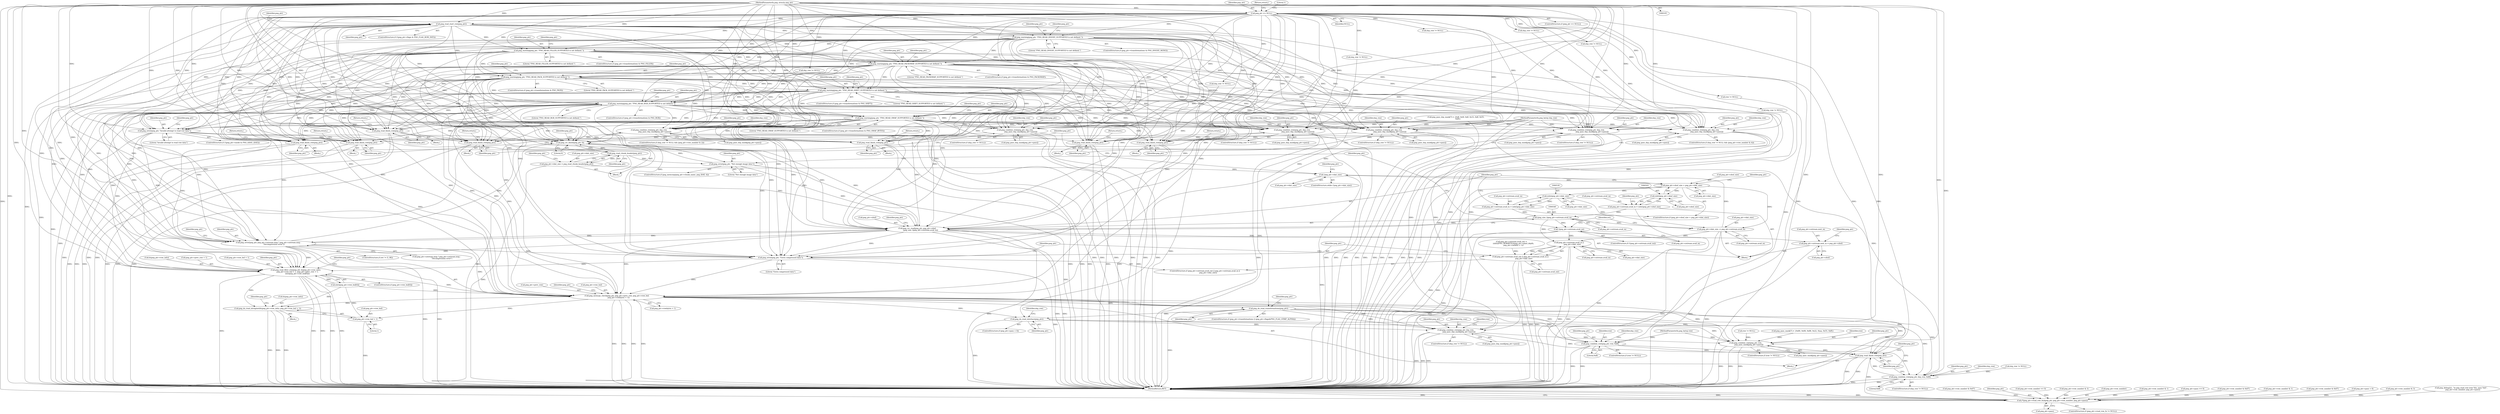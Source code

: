 digraph "0_Chrome_7f3d85b096f66870a15b37c2f40b219b2e292693_8@API" {
"1000139" [label="(Call,png_read_start_row(png_ptr))"];
"1000119" [label="(Call,png_ptr == NULL)"];
"1000106" [label="(MethodParameterIn,png_structp png_ptr)"];
"1000160" [label="(Call,png_warning(png_ptr, \"PNG_READ_INVERT_SUPPORTED is not defined.\"))"];
"1000169" [label="(Call,png_warning(png_ptr, \"PNG_READ_FILLER_SUPPORTED is not defined.\"))"];
"1000178" [label="(Call,png_warning(png_ptr, \"PNG_READ_PACKSWAP_SUPPORTED is not defined.\"))"];
"1000187" [label="(Call,png_warning(png_ptr, \"PNG_READ_PACK_SUPPORTED is not defined.\"))"];
"1000196" [label="(Call,png_warning(png_ptr, \"PNG_READ_SHIFT_SUPPORTED is not defined.\"))"];
"1000205" [label="(Call,png_warning(png_ptr, \"PNG_READ_BGR_SUPPORTED is not defined.\"))"];
"1000214" [label="(Call,png_warning(png_ptr, \"PNG_READ_SWAP_SUPPORTED is not defined.\"))"];
"1000245" [label="(Call,png_combine_row(png_ptr, dsp_row,\n                     png_pass_dsp_mask[png_ptr->pass]))"];
"1000253" [label="(Call,png_read_finish_row(png_ptr))"];
"1000275" [label="(Call,png_combine_row(png_ptr, dsp_row,\n                     png_pass_dsp_mask[png_ptr->pass]))"];
"1000283" [label="(Call,png_read_finish_row(png_ptr))"];
"1000307" [label="(Call,png_combine_row(png_ptr, dsp_row,\n                     png_pass_dsp_mask[png_ptr->pass]))"];
"1000315" [label="(Call,png_read_finish_row(png_ptr))"];
"1000337" [label="(Call,png_combine_row(png_ptr, dsp_row,\n                     png_pass_dsp_mask[png_ptr->pass]))"];
"1000345" [label="(Call,png_read_finish_row(png_ptr))"];
"1000369" [label="(Call,png_combine_row(png_ptr, dsp_row,\n                     png_pass_dsp_mask[png_ptr->pass]))"];
"1000377" [label="(Call,png_read_finish_row(png_ptr))"];
"1000399" [label="(Call,png_combine_row(png_ptr, dsp_row,\n                     png_pass_dsp_mask[png_ptr->pass]))"];
"1000407" [label="(Call,png_read_finish_row(png_ptr))"];
"1000420" [label="(Call,png_read_finish_row(png_ptr))"];
"1000431" [label="(Call,png_error(png_ptr, \"Invalid attempt to read row data\"))"];
"1000476" [label="(Call,png_crc_finish(png_ptr, 0))"];
"1000483" [label="(Call,png_read_chunk_header(png_ptr))"];
"1000479" [label="(Call,png_ptr->idat_size = png_read_chunk_header(png_ptr))"];
"1000471" [label="(Call,!png_ptr->idat_size)"];
"1000516" [label="(Call,png_ptr->zbuf_size > png_ptr->idat_size)"];
"1000501" [label="(Call,(uInt)png_ptr->zbuf_size)"];
"1000495" [label="(Call,png_ptr->zstream.avail_in = (uInt)png_ptr->zbuf_size)"];
"1000539" [label="(Call,(png_size_t)png_ptr->zstream.avail_in)"];
"1000463" [label="(Call,!(png_ptr->zstream.avail_in))"];
"1000575" [label="(Call,png_ptr->zstream.avail_in ||\n            png_ptr->idat_size)"];
"1000569" [label="(Call,png_ptr->zstream.avail_out || png_ptr->zstream.avail_in ||\n            png_ptr->idat_size)"];
"1000534" [label="(Call,png_crc_read(png_ptr, png_ptr->zbuf,\n            (png_size_t)png_ptr->zstream.avail_in))"];
"1000506" [label="(Call,png_ptr->zstream.next_in = png_ptr->zbuf)"];
"1000584" [label="(Call,png_error(png_ptr, \"Extra compressed data\"))"];
"1000689" [label="(Call,png_read_filter_row(png_ptr, &(png_ptr->row_info),\n      png_ptr->row_buf + 1, png_ptr->prev_row + 1,\n      (int)(png_ptr->row_buf[0])))"];
"1000712" [label="(Call,png_memcpy_check(png_ptr, png_ptr->prev_row, png_ptr->row_buf,\n      png_ptr->rowbytes + 1))"];
"1000738" [label="(Call,png_do_read_intrapixel(&(png_ptr->row_info), png_ptr->row_buf + 1))"];
"1000743" [label="(Call,png_ptr->row_buf + 1)"];
"1000758" [label="(Call,png_do_read_transformations(png_ptr))"];
"1000777" [label="(Call,png_do_read_interlace(png_ptr))"];
"1000783" [label="(Call,png_combine_row(png_ptr, dsp_row,\n            png_pass_dsp_mask[png_ptr->pass]))"];
"1000795" [label="(Call,png_combine_row(png_ptr, row,\n            png_pass_mask[png_ptr->pass]))"];
"1000821" [label="(Call,png_read_finish_row(png_ptr))"];
"1000829" [label="(Call,(*(png_ptr->read_row_fn))(png_ptr, png_ptr->row_number, png_ptr->pass))"];
"1000809" [label="(Call,png_combine_row(png_ptr, row, 0xff))"];
"1000817" [label="(Call,png_combine_row(png_ptr, dsp_row, 0xff))"];
"1000602" [label="(Call,png_error(png_ptr, png_ptr->zstream.msg ? png_ptr->zstream.msg :\n                   \"Decompression error\"))"];
"1000546" [label="(Call,png_ptr->idat_size -= png_ptr->zstream.avail_in)"];
"1000529" [label="(Call,(uInt)png_ptr->idat_size)"];
"1000523" [label="(Call,png_ptr->zstream.avail_in = (uInt)png_ptr->idat_size)"];
"1000492" [label="(Call,png_error(png_ptr, \"Not enough image data\"))"];
"1000480" [label="(Call,png_ptr->idat_size)"];
"1000509" [label="(Identifier,png_ptr)"];
"1000122" [label="(Return,return;)"];
"1000124" [label="(Literal,1)"];
"1000109" [label="(Block,)"];
"1000720" [label="(Call,png_ptr->rowbytes + 1)"];
"1000695" [label="(Call,png_ptr->row_buf + 1)"];
"1000396" [label="(Call,dsp_row != NULL)"];
"1000689" [label="(Call,png_read_filter_row(png_ptr, &(png_ptr->row_info),\n      png_ptr->row_buf + 1, png_ptr->prev_row + 1,\n      (int)(png_ptr->row_buf[0])))"];
"1000310" [label="(Call,png_pass_dsp_mask[png_ptr->pass])"];
"1000216" [label="(Literal,\"PNG_READ_SWAP_SUPPORTED is not defined.\")"];
"1000371" [label="(Identifier,dsp_row)"];
"1000432" [label="(Identifier,png_ptr)"];
"1000401" [label="(Identifier,dsp_row)"];
"1000235" [label="(Call,png_ptr->row_number & 0x07)"];
"1000296" [label="(Block,)"];
"1000690" [label="(Identifier,png_ptr)"];
"1000433" [label="(Literal,\"Invalid attempt to read row data\")"];
"1000512" [label="(Call,png_ptr->zbuf)"];
"1000492" [label="(Call,png_error(png_ptr, \"Not enough image data\"))"];
"1000358" [label="(Block,)"];
"1000792" [label="(Call,row != NULL)"];
"1000781" [label="(Identifier,dsp_row)"];
"1000196" [label="(Call,png_warning(png_ptr, \"PNG_READ_SHIFT_SUPPORTED is not defined.\"))"];
"1000211" [label="(Identifier,png_ptr)"];
"1000199" [label="(ControlStructure,if (png_ptr->transformations & PNG_BGR))"];
"1000370" [label="(Identifier,png_ptr)"];
"1000581" [label="(Call,png_ptr->idat_size)"];
"1000598" [label="(ControlStructure,if (ret != Z_OK))"];
"1000171" [label="(Literal,\"PNG_READ_FILLER_SUPPORTED is not defined.\")"];
"1000115" [label="(Call,png_pass_mask[7] = {0x80, 0x08, 0x88, 0x22, 0xaa, 0x55, 0xff})"];
"1000317" [label="(Return,return;)"];
"1000197" [label="(Identifier,png_ptr)"];
"1000524" [label="(Call,png_ptr->zstream.avail_in)"];
"1000531" [label="(Call,png_ptr->idat_size)"];
"1000806" [label="(Call,row != NULL)"];
"1000278" [label="(Call,png_pass_dsp_mask[png_ptr->pass])"];
"1000118" [label="(ControlStructure,if (png_ptr == NULL))"];
"1000469" [label="(Block,)"];
"1000585" [label="(Identifier,png_ptr)"];
"1000797" [label="(Identifier,row)"];
"1000481" [label="(Identifier,png_ptr)"];
"1000830" [label="(Identifier,png_ptr)"];
"1000809" [label="(Call,png_combine_row(png_ptr, row, 0xff))"];
"1000193" [label="(Identifier,png_ptr)"];
"1000759" [label="(Identifier,png_ptr)"];
"1000143" [label="(Call,png_ptr->row_number == 0)"];
"1000333" [label="(ControlStructure,if (dsp_row != NULL))"];
"1000322" [label="(Call,png_ptr->row_number & 3)"];
"1000494" [label="(Literal,\"Not enough image data\")"];
"1000780" [label="(Call,dsp_row != NULL)"];
"1000714" [label="(Call,png_ptr->prev_row)"];
"1000683" [label="(ControlStructure,if (png_ptr->row_buf[0]))"];
"1000220" [label="(Identifier,png_ptr)"];
"1000346" [label="(Identifier,png_ptr)"];
"1000140" [label="(Identifier,png_ptr)"];
"1000834" [label="(Call,png_ptr->pass)"];
"1000784" [label="(Identifier,png_ptr)"];
"1000831" [label="(Call,png_ptr->row_number)"];
"1000255" [label="(Return,return;)"];
"1000408" [label="(Identifier,png_ptr)"];
"1000270" [label="(Block,)"];
"1000414" [label="(Call,png_ptr->row_number & 1)"];
"1000247" [label="(Identifier,dsp_row)"];
"1000779" [label="(ControlStructure,if (dsp_row != NULL))"];
"1000208" [label="(ControlStructure,if (png_ptr->transformations & PNG_SWAP_BYTES))"];
"1000729" [label="(Identifier,png_ptr)"];
"1000738" [label="(Call,png_do_read_intrapixel(&(png_ptr->row_info), png_ptr->row_buf + 1))"];
"1000586" [label="(Literal,\"Extra compressed data\")"];
"1000535" [label="(Identifier,png_ptr)"];
"1000179" [label="(Identifier,png_ptr)"];
"1000160" [label="(Call,png_warning(png_ptr, \"PNG_READ_INVERT_SUPPORTED is not defined.\"))"];
"1000190" [label="(ControlStructure,if (png_ptr->transformations & PNG_SHIFT))"];
"1000206" [label="(Identifier,png_ptr)"];
"1000394" [label="(Block,)"];
"1000409" [label="(Return,return;)"];
"1000421" [label="(Identifier,png_ptr)"];
"1000169" [label="(Call,png_warning(png_ptr, \"PNG_READ_FILLER_SUPPORTED is not defined.\"))"];
"1000120" [label="(Identifier,png_ptr)"];
"1000777" [label="(Call,png_do_read_interlace(png_ptr))"];
"1000771" [label="(ControlStructure,if (png_ptr->pass < 6))"];
"1000713" [label="(Identifier,png_ptr)"];
"1000529" [label="(Call,(uInt)png_ptr->idat_size)"];
"1000822" [label="(Identifier,png_ptr)"];
"1000297" [label="(ControlStructure,if (dsp_row != NULL && (png_ptr->row_number & 4)))"];
"1000334" [label="(Call,dsp_row != NULL)"];
"1000691" [label="(Call,&(png_ptr->row_info))"];
"1000198" [label="(Literal,\"PNG_READ_SHIFT_SUPPORTED is not defined.\")"];
"1000589" [label="(Identifier,png_ptr)"];
"1000744" [label="(Call,png_ptr->row_buf)"];
"1000285" [label="(Return,return;)"];
"1000758" [label="(Call,png_do_read_transformations(png_ptr))"];
"1000181" [label="(ControlStructure,if (png_ptr->transformations & PNG_PACK))"];
"1000471" [label="(Call,!png_ptr->idat_size)"];
"1000407" [label="(Call,png_read_finish_row(png_ptr))"];
"1000484" [label="(Identifier,png_ptr)"];
"1000536" [label="(Call,png_ptr->zbuf)"];
"1000747" [label="(Literal,1)"];
"1000501" [label="(Call,(uInt)png_ptr->zbuf_size)"];
"1000818" [label="(Identifier,png_ptr)"];
"1000337" [label="(Call,png_combine_row(png_ptr, dsp_row,\n                     png_pass_dsp_mask[png_ptr->pass]))"];
"1000422" [label="(Return,return;)"];
"1000347" [label="(Return,return;)"];
"1000339" [label="(Identifier,dsp_row)"];
"1000284" [label="(Identifier,png_ptr)"];
"1000515" [label="(ControlStructure,if (png_ptr->zbuf_size > png_ptr->idat_size))"];
"1000345" [label="(Call,png_read_finish_row(png_ptr))"];
"1000520" [label="(Call,png_ptr->idat_size)"];
"1000180" [label="(Literal,\"PNG_READ_PACKSWAP_SUPPORTED is not defined.\")"];
"1000717" [label="(Call,png_ptr->row_buf)"];
"1000820" [label="(Literal,0xff)"];
"1000253" [label="(Call,png_read_finish_row(png_ptr))"];
"1000568" [label="(ControlStructure,if (png_ptr->zstream.avail_out || png_ptr->zstream.avail_in ||\n            png_ptr->idat_size))"];
"1000498" [label="(Identifier,png_ptr)"];
"1000798" [label="(Call,png_pass_mask[png_ptr->pass])"];
"1000811" [label="(Identifier,row)"];
"1000189" [label="(Literal,\"PNG_READ_PACK_SUPPORTED is not defined.\")"];
"1000184" [label="(Identifier,png_ptr)"];
"1000570" [label="(Call,png_ptr->zstream.avail_out)"];
"1000299" [label="(Call,dsp_row != NULL)"];
"1000402" [label="(Call,png_pass_dsp_mask[png_ptr->pass])"];
"1000603" [label="(Identifier,png_ptr)"];
"1000399" [label="(Call,png_combine_row(png_ptr, dsp_row,\n                     png_pass_dsp_mask[png_ptr->pass]))"];
"1000424" [label="(ControlStructure,if (!(png_ptr->mode & PNG_HAVE_IDAT)))"];
"1000308" [label="(Identifier,png_ptr)"];
"1000539" [label="(Call,(png_size_t)png_ptr->zstream.avail_in)"];
"1000493" [label="(Identifier,png_ptr)"];
"1000187" [label="(Call,png_warning(png_ptr, \"PNG_READ_PACK_SUPPORTED is not defined.\"))"];
"1000163" [label="(ControlStructure,if (png_ptr->transformations & PNG_FILLER))"];
"1000796" [label="(Identifier,png_ptr)"];
"1000215" [label="(Identifier,png_ptr)"];
"1000705" [label="(Call,(int)(png_ptr->row_buf[0]))"];
"1000148" [label="(Call,png_ptr->pass == 0)"];
"1000242" [label="(Call,dsp_row != NULL)"];
"1000823" [label="(ControlStructure,if (png_ptr->read_row_fn != NULL))"];
"1000473" [label="(Identifier,png_ptr)"];
"1000496" [label="(Call,png_ptr->zstream.avail_in)"];
"1000340" [label="(Call,png_pass_dsp_mask[png_ptr->pass])"];
"1000332" [label="(Block,)"];
"1000307" [label="(Call,png_combine_row(png_ptr, dsp_row,\n                     png_pass_dsp_mask[png_ptr->pass]))"];
"1000813" [label="(ControlStructure,if (dsp_row != NULL))"];
"1000272" [label="(Call,dsp_row != NULL)"];
"1000783" [label="(Call,png_combine_row(png_ptr, dsp_row,\n            png_pass_dsp_mask[png_ptr->pass]))"];
"1000763" [label="(Identifier,png_ptr)"];
"1000132" [label="(ControlStructure,if (!(png_ptr->flags & PNG_FLAG_ROW_INIT)))"];
"1000550" [label="(Call,png_ptr->zstream.avail_in)"];
"1000170" [label="(Identifier,png_ptr)"];
"1000791" [label="(ControlStructure,if (row != NULL))"];
"1000205" [label="(Call,png_warning(png_ptr, \"PNG_READ_BGR_SUPPORTED is not defined.\"))"];
"1000112" [label="(Call,png_pass_dsp_mask[7] = {0xff, 0x0f, 0xff, 0x33, 0xff, 0x55,\n       0xff})"];
"1000214" [label="(Call,png_warning(png_ptr, \"PNG_READ_SWAP_SUPPORTED is not defined.\"))"];
"1000569" [label="(Call,png_ptr->zstream.avail_out || png_ptr->zstream.avail_in ||\n            png_ptr->idat_size)"];
"1000276" [label="(Identifier,png_ptr)"];
"1000161" [label="(Identifier,png_ptr)"];
"1000516" [label="(Call,png_ptr->zbuf_size > png_ptr->idat_size)"];
"1000826" [label="(Identifier,png_ptr)"];
"1000254" [label="(Identifier,png_ptr)"];
"1000507" [label="(Call,png_ptr->zstream.next_in)"];
"1000819" [label="(Identifier,dsp_row)"];
"1000315" [label="(Call,png_read_finish_row(png_ptr))"];
"1000271" [label="(ControlStructure,if (dsp_row != NULL))"];
"1000517" [label="(Call,png_ptr->zbuf_size)"];
"1000188" [label="(Identifier,png_ptr)"];
"1000778" [label="(Identifier,png_ptr)"];
"1000575" [label="(Call,png_ptr->zstream.avail_in ||\n            png_ptr->idat_size)"];
"1000240" [label="(Block,)"];
"1000743" [label="(Call,png_ptr->row_buf + 1)"];
"1000786" [label="(Call,png_pass_dsp_mask[png_ptr->pass])"];
"1000316" [label="(Identifier,png_ptr)"];
"1000361" [label="(Call,dsp_row != NULL)"];
"1000495" [label="(Call,png_ptr->zstream.avail_in = (uInt)png_ptr->zbuf_size)"];
"1000700" [label="(Call,png_ptr->prev_row + 1)"];
"1000378" [label="(Identifier,png_ptr)"];
"1000246" [label="(Identifier,png_ptr)"];
"1000477" [label="(Identifier,png_ptr)"];
"1000604" [label="(Call,png_ptr->zstream.msg ? png_ptr->zstream.msg :\n                   \"Decompression error\")"];
"1000485" [label="(ControlStructure,if (png_memcmp(png_ptr->chunk_name, png_IDAT, 4)))"];
"1000475" [label="(Block,)"];
"1000372" [label="(Call,png_pass_dsp_mask[png_ptr->pass])"];
"1000431" [label="(Call,png_error(png_ptr, \"Invalid attempt to read row data\"))"];
"1000245" [label="(Call,png_combine_row(png_ptr, dsp_row,\n                     png_pass_dsp_mask[png_ptr->pass]))"];
"1000283" [label="(Call,png_read_finish_row(png_ptr))"];
"1000785" [label="(Identifier,dsp_row)"];
"1000534" [label="(Call,png_crc_read(png_ptr, png_ptr->zbuf,\n            (png_size_t)png_ptr->zstream.avail_in))"];
"1000248" [label="(Call,png_pass_dsp_mask[png_ptr->pass])"];
"1000166" [label="(Identifier,png_ptr)"];
"1000172" [label="(ControlStructure,if (png_ptr->transformations & PNG_PACKSWAP))"];
"1000751" [label="(Identifier,png_ptr)"];
"1000260" [label="(Call,png_ptr->row_number & 0x07)"];
"1000814" [label="(Call,dsp_row != NULL)"];
"1000202" [label="(Identifier,png_ptr)"];
"1000815" [label="(Identifier,dsp_row)"];
"1000478" [label="(Literal,0)"];
"1000739" [label="(Call,&(png_ptr->row_info))"];
"1000162" [label="(Literal,\"PNG_READ_INVERT_SUPPORTED is not defined.\")"];
"1000541" [label="(Call,png_ptr->zstream.avail_in)"];
"1000546" [label="(Call,png_ptr->idat_size -= png_ptr->zstream.avail_in)"];
"1000548" [label="(Identifier,png_ptr)"];
"1000207" [label="(Literal,\"PNG_READ_BGR_SUPPORTED is not defined.\")"];
"1000829" [label="(Call,(*(png_ptr->read_row_fn))(png_ptr, png_ptr->row_number, png_ptr->pass))"];
"1000584" [label="(Call,png_error(png_ptr, \"Extra compressed data\"))"];
"1000275" [label="(Call,png_combine_row(png_ptr, dsp_row,\n                     png_pass_dsp_mask[png_ptr->pass]))"];
"1000443" [label="(Call,png_ptr->zstream.avail_out =\n       (uInt)(PNG_ROWBYTES(png_ptr->pixel_depth,\n       png_ptr->iwidth) + 1))"];
"1000483" [label="(Call,png_read_chunk_header(png_ptr))"];
"1000379" [label="(Return,return;)"];
"1000518" [label="(Identifier,png_ptr)"];
"1000476" [label="(Call,png_crc_finish(png_ptr, 0))"];
"1000837" [label="(MethodReturn,RET)"];
"1000462" [label="(ControlStructure,if (!(png_ptr->zstream.avail_in)))"];
"1000472" [label="(Call,png_ptr->idat_size)"];
"1000178" [label="(Call,png_warning(png_ptr, \"PNG_READ_PACKSWAP_SUPPORTED is not defined.\"))"];
"1000400" [label="(Identifier,png_ptr)"];
"1000523" [label="(Call,png_ptr->zstream.avail_in = (uInt)png_ptr->idat_size)"];
"1000420" [label="(Call,png_read_finish_row(png_ptr))"];
"1000119" [label="(Call,png_ptr == NULL)"];
"1000602" [label="(Call,png_error(png_ptr, png_ptr->zstream.msg ? png_ptr->zstream.msg :\n                   \"Decompression error\"))"];
"1000309" [label="(Identifier,dsp_row)"];
"1000175" [label="(Identifier,png_ptr)"];
"1000464" [label="(Call,png_ptr->zstream.avail_in)"];
"1000547" [label="(Call,png_ptr->idat_size)"];
"1000139" [label="(Call,png_read_start_row(png_ptr))"];
"1000384" [label="(Call,png_ptr->row_number & 1)"];
"1000712" [label="(Call,png_memcpy_check(png_ptr, png_ptr->prev_row, png_ptr->row_buf,\n      png_ptr->rowbytes + 1))"];
"1000821" [label="(Call,png_read_finish_row(png_ptr))"];
"1000810" [label="(Identifier,png_ptr)"];
"1000812" [label="(Literal,0xff)"];
"1000290" [label="(Call,png_ptr->row_number & 0x07)"];
"1000437" [label="(Identifier,png_ptr)"];
"1000805" [label="(ControlStructure,if (row != NULL))"];
"1000463" [label="(Call,!(png_ptr->zstream.avail_in))"];
"1000772" [label="(Call,png_ptr->pass < 6)"];
"1000338" [label="(Identifier,png_ptr)"];
"1000793" [label="(Identifier,row)"];
"1000470" [label="(ControlStructure,while (!png_ptr->idat_size))"];
"1000506" [label="(Call,png_ptr->zstream.next_in = png_ptr->zbuf)"];
"1000795" [label="(Call,png_combine_row(png_ptr, row,\n            png_pass_mask[png_ptr->pass]))"];
"1000395" [label="(ControlStructure,if (dsp_row != NULL))"];
"1000817" [label="(Call,png_combine_row(png_ptr, dsp_row, 0xff))"];
"1000576" [label="(Call,png_ptr->zstream.avail_in)"];
"1000352" [label="(Call,png_ptr->row_number & 3)"];
"1000556" [label="(Identifier,ret)"];
"1000241" [label="(ControlStructure,if (dsp_row != NULL))"];
"1000479" [label="(Call,png_ptr->idat_size = png_read_chunk_header(png_ptr))"];
"1000106" [label="(MethodParameterIn,png_structp png_ptr)"];
"1000121" [label="(Identifier,NULL)"];
"1000737" [label="(Block,)"];
"1000618" [label="(Identifier,png_ptr)"];
"1000503" [label="(Call,png_ptr->zbuf_size)"];
"1000419" [label="(Block,)"];
"1000377" [label="(Call,png_read_finish_row(png_ptr))"];
"1000154" [label="(ControlStructure,if (png_ptr->transformations & PNG_INVERT_MONO))"];
"1000277" [label="(Identifier,dsp_row)"];
"1000526" [label="(Identifier,png_ptr)"];
"1000359" [label="(ControlStructure,if (dsp_row != NULL && (png_ptr->row_number & 2)))"];
"1000107" [label="(MethodParameterIn,png_bytep row)"];
"1000369" [label="(Call,png_combine_row(png_ptr, dsp_row,\n                     png_pass_dsp_mask[png_ptr->pass]))"];
"1000488" [label="(Identifier,png_ptr)"];
"1000123" [label="(Call,png_debug2(1, \"in png_read_row (row %lu, pass %d)\",\n      png_ptr->row_number, png_ptr->pass))"];
"1000748" [label="(ControlStructure,if (png_ptr->transformations || (png_ptr->flags&PNG_FLAG_STRIP_ALPHA)))"];
"1000145" [label="(Identifier,png_ptr)"];
"1000108" [label="(MethodParameterIn,png_bytep dsp_row)"];
"1000139" -> "1000132"  [label="AST: "];
"1000139" -> "1000140"  [label="CFG: "];
"1000140" -> "1000139"  [label="AST: "];
"1000145" -> "1000139"  [label="CFG: "];
"1000139" -> "1000837"  [label="DDG: "];
"1000119" -> "1000139"  [label="DDG: "];
"1000106" -> "1000139"  [label="DDG: "];
"1000139" -> "1000160"  [label="DDG: "];
"1000139" -> "1000169"  [label="DDG: "];
"1000139" -> "1000178"  [label="DDG: "];
"1000139" -> "1000187"  [label="DDG: "];
"1000139" -> "1000196"  [label="DDG: "];
"1000139" -> "1000205"  [label="DDG: "];
"1000139" -> "1000214"  [label="DDG: "];
"1000139" -> "1000245"  [label="DDG: "];
"1000139" -> "1000253"  [label="DDG: "];
"1000139" -> "1000275"  [label="DDG: "];
"1000139" -> "1000283"  [label="DDG: "];
"1000139" -> "1000307"  [label="DDG: "];
"1000139" -> "1000315"  [label="DDG: "];
"1000139" -> "1000337"  [label="DDG: "];
"1000139" -> "1000345"  [label="DDG: "];
"1000139" -> "1000369"  [label="DDG: "];
"1000139" -> "1000377"  [label="DDG: "];
"1000139" -> "1000399"  [label="DDG: "];
"1000139" -> "1000407"  [label="DDG: "];
"1000139" -> "1000420"  [label="DDG: "];
"1000139" -> "1000431"  [label="DDG: "];
"1000139" -> "1000476"  [label="DDG: "];
"1000139" -> "1000534"  [label="DDG: "];
"1000139" -> "1000584"  [label="DDG: "];
"1000139" -> "1000602"  [label="DDG: "];
"1000139" -> "1000689"  [label="DDG: "];
"1000139" -> "1000712"  [label="DDG: "];
"1000119" -> "1000118"  [label="AST: "];
"1000119" -> "1000121"  [label="CFG: "];
"1000120" -> "1000119"  [label="AST: "];
"1000121" -> "1000119"  [label="AST: "];
"1000122" -> "1000119"  [label="CFG: "];
"1000124" -> "1000119"  [label="CFG: "];
"1000119" -> "1000837"  [label="DDG: "];
"1000119" -> "1000837"  [label="DDG: "];
"1000119" -> "1000837"  [label="DDG: "];
"1000106" -> "1000119"  [label="DDG: "];
"1000119" -> "1000160"  [label="DDG: "];
"1000119" -> "1000169"  [label="DDG: "];
"1000119" -> "1000178"  [label="DDG: "];
"1000119" -> "1000187"  [label="DDG: "];
"1000119" -> "1000196"  [label="DDG: "];
"1000119" -> "1000205"  [label="DDG: "];
"1000119" -> "1000214"  [label="DDG: "];
"1000119" -> "1000242"  [label="DDG: "];
"1000119" -> "1000245"  [label="DDG: "];
"1000119" -> "1000253"  [label="DDG: "];
"1000119" -> "1000272"  [label="DDG: "];
"1000119" -> "1000275"  [label="DDG: "];
"1000119" -> "1000283"  [label="DDG: "];
"1000119" -> "1000299"  [label="DDG: "];
"1000119" -> "1000307"  [label="DDG: "];
"1000119" -> "1000315"  [label="DDG: "];
"1000119" -> "1000334"  [label="DDG: "];
"1000119" -> "1000337"  [label="DDG: "];
"1000119" -> "1000345"  [label="DDG: "];
"1000119" -> "1000361"  [label="DDG: "];
"1000119" -> "1000369"  [label="DDG: "];
"1000119" -> "1000377"  [label="DDG: "];
"1000119" -> "1000396"  [label="DDG: "];
"1000119" -> "1000399"  [label="DDG: "];
"1000119" -> "1000407"  [label="DDG: "];
"1000119" -> "1000420"  [label="DDG: "];
"1000119" -> "1000431"  [label="DDG: "];
"1000119" -> "1000476"  [label="DDG: "];
"1000119" -> "1000534"  [label="DDG: "];
"1000119" -> "1000584"  [label="DDG: "];
"1000119" -> "1000602"  [label="DDG: "];
"1000119" -> "1000689"  [label="DDG: "];
"1000119" -> "1000712"  [label="DDG: "];
"1000119" -> "1000780"  [label="DDG: "];
"1000119" -> "1000806"  [label="DDG: "];
"1000106" -> "1000105"  [label="AST: "];
"1000106" -> "1000837"  [label="DDG: "];
"1000106" -> "1000160"  [label="DDG: "];
"1000106" -> "1000169"  [label="DDG: "];
"1000106" -> "1000178"  [label="DDG: "];
"1000106" -> "1000187"  [label="DDG: "];
"1000106" -> "1000196"  [label="DDG: "];
"1000106" -> "1000205"  [label="DDG: "];
"1000106" -> "1000214"  [label="DDG: "];
"1000106" -> "1000245"  [label="DDG: "];
"1000106" -> "1000253"  [label="DDG: "];
"1000106" -> "1000275"  [label="DDG: "];
"1000106" -> "1000283"  [label="DDG: "];
"1000106" -> "1000307"  [label="DDG: "];
"1000106" -> "1000315"  [label="DDG: "];
"1000106" -> "1000337"  [label="DDG: "];
"1000106" -> "1000345"  [label="DDG: "];
"1000106" -> "1000369"  [label="DDG: "];
"1000106" -> "1000377"  [label="DDG: "];
"1000106" -> "1000399"  [label="DDG: "];
"1000106" -> "1000407"  [label="DDG: "];
"1000106" -> "1000420"  [label="DDG: "];
"1000106" -> "1000431"  [label="DDG: "];
"1000106" -> "1000476"  [label="DDG: "];
"1000106" -> "1000483"  [label="DDG: "];
"1000106" -> "1000492"  [label="DDG: "];
"1000106" -> "1000534"  [label="DDG: "];
"1000106" -> "1000584"  [label="DDG: "];
"1000106" -> "1000602"  [label="DDG: "];
"1000106" -> "1000689"  [label="DDG: "];
"1000106" -> "1000712"  [label="DDG: "];
"1000106" -> "1000758"  [label="DDG: "];
"1000106" -> "1000777"  [label="DDG: "];
"1000106" -> "1000783"  [label="DDG: "];
"1000106" -> "1000795"  [label="DDG: "];
"1000106" -> "1000809"  [label="DDG: "];
"1000106" -> "1000817"  [label="DDG: "];
"1000106" -> "1000821"  [label="DDG: "];
"1000106" -> "1000829"  [label="DDG: "];
"1000160" -> "1000154"  [label="AST: "];
"1000160" -> "1000162"  [label="CFG: "];
"1000161" -> "1000160"  [label="AST: "];
"1000162" -> "1000160"  [label="AST: "];
"1000166" -> "1000160"  [label="CFG: "];
"1000160" -> "1000837"  [label="DDG: "];
"1000160" -> "1000169"  [label="DDG: "];
"1000160" -> "1000178"  [label="DDG: "];
"1000160" -> "1000187"  [label="DDG: "];
"1000160" -> "1000196"  [label="DDG: "];
"1000160" -> "1000205"  [label="DDG: "];
"1000160" -> "1000214"  [label="DDG: "];
"1000160" -> "1000245"  [label="DDG: "];
"1000160" -> "1000253"  [label="DDG: "];
"1000160" -> "1000275"  [label="DDG: "];
"1000160" -> "1000283"  [label="DDG: "];
"1000160" -> "1000307"  [label="DDG: "];
"1000160" -> "1000315"  [label="DDG: "];
"1000160" -> "1000337"  [label="DDG: "];
"1000160" -> "1000345"  [label="DDG: "];
"1000160" -> "1000369"  [label="DDG: "];
"1000160" -> "1000377"  [label="DDG: "];
"1000160" -> "1000399"  [label="DDG: "];
"1000160" -> "1000407"  [label="DDG: "];
"1000160" -> "1000420"  [label="DDG: "];
"1000160" -> "1000431"  [label="DDG: "];
"1000160" -> "1000476"  [label="DDG: "];
"1000160" -> "1000534"  [label="DDG: "];
"1000160" -> "1000584"  [label="DDG: "];
"1000160" -> "1000602"  [label="DDG: "];
"1000160" -> "1000689"  [label="DDG: "];
"1000160" -> "1000712"  [label="DDG: "];
"1000169" -> "1000163"  [label="AST: "];
"1000169" -> "1000171"  [label="CFG: "];
"1000170" -> "1000169"  [label="AST: "];
"1000171" -> "1000169"  [label="AST: "];
"1000175" -> "1000169"  [label="CFG: "];
"1000169" -> "1000837"  [label="DDG: "];
"1000169" -> "1000178"  [label="DDG: "];
"1000169" -> "1000187"  [label="DDG: "];
"1000169" -> "1000196"  [label="DDG: "];
"1000169" -> "1000205"  [label="DDG: "];
"1000169" -> "1000214"  [label="DDG: "];
"1000169" -> "1000245"  [label="DDG: "];
"1000169" -> "1000253"  [label="DDG: "];
"1000169" -> "1000275"  [label="DDG: "];
"1000169" -> "1000283"  [label="DDG: "];
"1000169" -> "1000307"  [label="DDG: "];
"1000169" -> "1000315"  [label="DDG: "];
"1000169" -> "1000337"  [label="DDG: "];
"1000169" -> "1000345"  [label="DDG: "];
"1000169" -> "1000369"  [label="DDG: "];
"1000169" -> "1000377"  [label="DDG: "];
"1000169" -> "1000399"  [label="DDG: "];
"1000169" -> "1000407"  [label="DDG: "];
"1000169" -> "1000420"  [label="DDG: "];
"1000169" -> "1000431"  [label="DDG: "];
"1000169" -> "1000476"  [label="DDG: "];
"1000169" -> "1000534"  [label="DDG: "];
"1000169" -> "1000584"  [label="DDG: "];
"1000169" -> "1000602"  [label="DDG: "];
"1000169" -> "1000689"  [label="DDG: "];
"1000169" -> "1000712"  [label="DDG: "];
"1000178" -> "1000172"  [label="AST: "];
"1000178" -> "1000180"  [label="CFG: "];
"1000179" -> "1000178"  [label="AST: "];
"1000180" -> "1000178"  [label="AST: "];
"1000184" -> "1000178"  [label="CFG: "];
"1000178" -> "1000837"  [label="DDG: "];
"1000178" -> "1000187"  [label="DDG: "];
"1000178" -> "1000196"  [label="DDG: "];
"1000178" -> "1000205"  [label="DDG: "];
"1000178" -> "1000214"  [label="DDG: "];
"1000178" -> "1000245"  [label="DDG: "];
"1000178" -> "1000253"  [label="DDG: "];
"1000178" -> "1000275"  [label="DDG: "];
"1000178" -> "1000283"  [label="DDG: "];
"1000178" -> "1000307"  [label="DDG: "];
"1000178" -> "1000315"  [label="DDG: "];
"1000178" -> "1000337"  [label="DDG: "];
"1000178" -> "1000345"  [label="DDG: "];
"1000178" -> "1000369"  [label="DDG: "];
"1000178" -> "1000377"  [label="DDG: "];
"1000178" -> "1000399"  [label="DDG: "];
"1000178" -> "1000407"  [label="DDG: "];
"1000178" -> "1000420"  [label="DDG: "];
"1000178" -> "1000431"  [label="DDG: "];
"1000178" -> "1000476"  [label="DDG: "];
"1000178" -> "1000534"  [label="DDG: "];
"1000178" -> "1000584"  [label="DDG: "];
"1000178" -> "1000602"  [label="DDG: "];
"1000178" -> "1000689"  [label="DDG: "];
"1000178" -> "1000712"  [label="DDG: "];
"1000187" -> "1000181"  [label="AST: "];
"1000187" -> "1000189"  [label="CFG: "];
"1000188" -> "1000187"  [label="AST: "];
"1000189" -> "1000187"  [label="AST: "];
"1000193" -> "1000187"  [label="CFG: "];
"1000187" -> "1000837"  [label="DDG: "];
"1000187" -> "1000196"  [label="DDG: "];
"1000187" -> "1000205"  [label="DDG: "];
"1000187" -> "1000214"  [label="DDG: "];
"1000187" -> "1000245"  [label="DDG: "];
"1000187" -> "1000253"  [label="DDG: "];
"1000187" -> "1000275"  [label="DDG: "];
"1000187" -> "1000283"  [label="DDG: "];
"1000187" -> "1000307"  [label="DDG: "];
"1000187" -> "1000315"  [label="DDG: "];
"1000187" -> "1000337"  [label="DDG: "];
"1000187" -> "1000345"  [label="DDG: "];
"1000187" -> "1000369"  [label="DDG: "];
"1000187" -> "1000377"  [label="DDG: "];
"1000187" -> "1000399"  [label="DDG: "];
"1000187" -> "1000407"  [label="DDG: "];
"1000187" -> "1000420"  [label="DDG: "];
"1000187" -> "1000431"  [label="DDG: "];
"1000187" -> "1000476"  [label="DDG: "];
"1000187" -> "1000534"  [label="DDG: "];
"1000187" -> "1000584"  [label="DDG: "];
"1000187" -> "1000602"  [label="DDG: "];
"1000187" -> "1000689"  [label="DDG: "];
"1000187" -> "1000712"  [label="DDG: "];
"1000196" -> "1000190"  [label="AST: "];
"1000196" -> "1000198"  [label="CFG: "];
"1000197" -> "1000196"  [label="AST: "];
"1000198" -> "1000196"  [label="AST: "];
"1000202" -> "1000196"  [label="CFG: "];
"1000196" -> "1000837"  [label="DDG: "];
"1000196" -> "1000205"  [label="DDG: "];
"1000196" -> "1000214"  [label="DDG: "];
"1000196" -> "1000245"  [label="DDG: "];
"1000196" -> "1000253"  [label="DDG: "];
"1000196" -> "1000275"  [label="DDG: "];
"1000196" -> "1000283"  [label="DDG: "];
"1000196" -> "1000307"  [label="DDG: "];
"1000196" -> "1000315"  [label="DDG: "];
"1000196" -> "1000337"  [label="DDG: "];
"1000196" -> "1000345"  [label="DDG: "];
"1000196" -> "1000369"  [label="DDG: "];
"1000196" -> "1000377"  [label="DDG: "];
"1000196" -> "1000399"  [label="DDG: "];
"1000196" -> "1000407"  [label="DDG: "];
"1000196" -> "1000420"  [label="DDG: "];
"1000196" -> "1000431"  [label="DDG: "];
"1000196" -> "1000476"  [label="DDG: "];
"1000196" -> "1000534"  [label="DDG: "];
"1000196" -> "1000584"  [label="DDG: "];
"1000196" -> "1000602"  [label="DDG: "];
"1000196" -> "1000689"  [label="DDG: "];
"1000196" -> "1000712"  [label="DDG: "];
"1000205" -> "1000199"  [label="AST: "];
"1000205" -> "1000207"  [label="CFG: "];
"1000206" -> "1000205"  [label="AST: "];
"1000207" -> "1000205"  [label="AST: "];
"1000211" -> "1000205"  [label="CFG: "];
"1000205" -> "1000837"  [label="DDG: "];
"1000205" -> "1000214"  [label="DDG: "];
"1000205" -> "1000245"  [label="DDG: "];
"1000205" -> "1000253"  [label="DDG: "];
"1000205" -> "1000275"  [label="DDG: "];
"1000205" -> "1000283"  [label="DDG: "];
"1000205" -> "1000307"  [label="DDG: "];
"1000205" -> "1000315"  [label="DDG: "];
"1000205" -> "1000337"  [label="DDG: "];
"1000205" -> "1000345"  [label="DDG: "];
"1000205" -> "1000369"  [label="DDG: "];
"1000205" -> "1000377"  [label="DDG: "];
"1000205" -> "1000399"  [label="DDG: "];
"1000205" -> "1000407"  [label="DDG: "];
"1000205" -> "1000420"  [label="DDG: "];
"1000205" -> "1000431"  [label="DDG: "];
"1000205" -> "1000476"  [label="DDG: "];
"1000205" -> "1000534"  [label="DDG: "];
"1000205" -> "1000584"  [label="DDG: "];
"1000205" -> "1000602"  [label="DDG: "];
"1000205" -> "1000689"  [label="DDG: "];
"1000205" -> "1000712"  [label="DDG: "];
"1000214" -> "1000208"  [label="AST: "];
"1000214" -> "1000216"  [label="CFG: "];
"1000215" -> "1000214"  [label="AST: "];
"1000216" -> "1000214"  [label="AST: "];
"1000220" -> "1000214"  [label="CFG: "];
"1000214" -> "1000837"  [label="DDG: "];
"1000214" -> "1000245"  [label="DDG: "];
"1000214" -> "1000253"  [label="DDG: "];
"1000214" -> "1000275"  [label="DDG: "];
"1000214" -> "1000283"  [label="DDG: "];
"1000214" -> "1000307"  [label="DDG: "];
"1000214" -> "1000315"  [label="DDG: "];
"1000214" -> "1000337"  [label="DDG: "];
"1000214" -> "1000345"  [label="DDG: "];
"1000214" -> "1000369"  [label="DDG: "];
"1000214" -> "1000377"  [label="DDG: "];
"1000214" -> "1000399"  [label="DDG: "];
"1000214" -> "1000407"  [label="DDG: "];
"1000214" -> "1000420"  [label="DDG: "];
"1000214" -> "1000431"  [label="DDG: "];
"1000214" -> "1000476"  [label="DDG: "];
"1000214" -> "1000534"  [label="DDG: "];
"1000214" -> "1000584"  [label="DDG: "];
"1000214" -> "1000602"  [label="DDG: "];
"1000214" -> "1000689"  [label="DDG: "];
"1000214" -> "1000712"  [label="DDG: "];
"1000245" -> "1000241"  [label="AST: "];
"1000245" -> "1000248"  [label="CFG: "];
"1000246" -> "1000245"  [label="AST: "];
"1000247" -> "1000245"  [label="AST: "];
"1000248" -> "1000245"  [label="AST: "];
"1000254" -> "1000245"  [label="CFG: "];
"1000245" -> "1000837"  [label="DDG: "];
"1000245" -> "1000837"  [label="DDG: "];
"1000245" -> "1000837"  [label="DDG: "];
"1000242" -> "1000245"  [label="DDG: "];
"1000108" -> "1000245"  [label="DDG: "];
"1000112" -> "1000245"  [label="DDG: "];
"1000245" -> "1000253"  [label="DDG: "];
"1000253" -> "1000240"  [label="AST: "];
"1000253" -> "1000254"  [label="CFG: "];
"1000254" -> "1000253"  [label="AST: "];
"1000255" -> "1000253"  [label="CFG: "];
"1000253" -> "1000837"  [label="DDG: "];
"1000253" -> "1000837"  [label="DDG: "];
"1000275" -> "1000271"  [label="AST: "];
"1000275" -> "1000278"  [label="CFG: "];
"1000276" -> "1000275"  [label="AST: "];
"1000277" -> "1000275"  [label="AST: "];
"1000278" -> "1000275"  [label="AST: "];
"1000284" -> "1000275"  [label="CFG: "];
"1000275" -> "1000837"  [label="DDG: "];
"1000275" -> "1000837"  [label="DDG: "];
"1000275" -> "1000837"  [label="DDG: "];
"1000272" -> "1000275"  [label="DDG: "];
"1000108" -> "1000275"  [label="DDG: "];
"1000112" -> "1000275"  [label="DDG: "];
"1000275" -> "1000283"  [label="DDG: "];
"1000283" -> "1000270"  [label="AST: "];
"1000283" -> "1000284"  [label="CFG: "];
"1000284" -> "1000283"  [label="AST: "];
"1000285" -> "1000283"  [label="CFG: "];
"1000283" -> "1000837"  [label="DDG: "];
"1000283" -> "1000837"  [label="DDG: "];
"1000307" -> "1000297"  [label="AST: "];
"1000307" -> "1000310"  [label="CFG: "];
"1000308" -> "1000307"  [label="AST: "];
"1000309" -> "1000307"  [label="AST: "];
"1000310" -> "1000307"  [label="AST: "];
"1000316" -> "1000307"  [label="CFG: "];
"1000307" -> "1000837"  [label="DDG: "];
"1000307" -> "1000837"  [label="DDG: "];
"1000307" -> "1000837"  [label="DDG: "];
"1000299" -> "1000307"  [label="DDG: "];
"1000108" -> "1000307"  [label="DDG: "];
"1000112" -> "1000307"  [label="DDG: "];
"1000307" -> "1000315"  [label="DDG: "];
"1000315" -> "1000296"  [label="AST: "];
"1000315" -> "1000316"  [label="CFG: "];
"1000316" -> "1000315"  [label="AST: "];
"1000317" -> "1000315"  [label="CFG: "];
"1000315" -> "1000837"  [label="DDG: "];
"1000315" -> "1000837"  [label="DDG: "];
"1000337" -> "1000333"  [label="AST: "];
"1000337" -> "1000340"  [label="CFG: "];
"1000338" -> "1000337"  [label="AST: "];
"1000339" -> "1000337"  [label="AST: "];
"1000340" -> "1000337"  [label="AST: "];
"1000346" -> "1000337"  [label="CFG: "];
"1000337" -> "1000837"  [label="DDG: "];
"1000337" -> "1000837"  [label="DDG: "];
"1000337" -> "1000837"  [label="DDG: "];
"1000334" -> "1000337"  [label="DDG: "];
"1000108" -> "1000337"  [label="DDG: "];
"1000112" -> "1000337"  [label="DDG: "];
"1000337" -> "1000345"  [label="DDG: "];
"1000345" -> "1000332"  [label="AST: "];
"1000345" -> "1000346"  [label="CFG: "];
"1000346" -> "1000345"  [label="AST: "];
"1000347" -> "1000345"  [label="CFG: "];
"1000345" -> "1000837"  [label="DDG: "];
"1000345" -> "1000837"  [label="DDG: "];
"1000369" -> "1000359"  [label="AST: "];
"1000369" -> "1000372"  [label="CFG: "];
"1000370" -> "1000369"  [label="AST: "];
"1000371" -> "1000369"  [label="AST: "];
"1000372" -> "1000369"  [label="AST: "];
"1000378" -> "1000369"  [label="CFG: "];
"1000369" -> "1000837"  [label="DDG: "];
"1000369" -> "1000837"  [label="DDG: "];
"1000369" -> "1000837"  [label="DDG: "];
"1000361" -> "1000369"  [label="DDG: "];
"1000108" -> "1000369"  [label="DDG: "];
"1000112" -> "1000369"  [label="DDG: "];
"1000369" -> "1000377"  [label="DDG: "];
"1000377" -> "1000358"  [label="AST: "];
"1000377" -> "1000378"  [label="CFG: "];
"1000378" -> "1000377"  [label="AST: "];
"1000379" -> "1000377"  [label="CFG: "];
"1000377" -> "1000837"  [label="DDG: "];
"1000377" -> "1000837"  [label="DDG: "];
"1000399" -> "1000395"  [label="AST: "];
"1000399" -> "1000402"  [label="CFG: "];
"1000400" -> "1000399"  [label="AST: "];
"1000401" -> "1000399"  [label="AST: "];
"1000402" -> "1000399"  [label="AST: "];
"1000408" -> "1000399"  [label="CFG: "];
"1000399" -> "1000837"  [label="DDG: "];
"1000399" -> "1000837"  [label="DDG: "];
"1000399" -> "1000837"  [label="DDG: "];
"1000396" -> "1000399"  [label="DDG: "];
"1000108" -> "1000399"  [label="DDG: "];
"1000112" -> "1000399"  [label="DDG: "];
"1000399" -> "1000407"  [label="DDG: "];
"1000407" -> "1000394"  [label="AST: "];
"1000407" -> "1000408"  [label="CFG: "];
"1000408" -> "1000407"  [label="AST: "];
"1000409" -> "1000407"  [label="CFG: "];
"1000407" -> "1000837"  [label="DDG: "];
"1000407" -> "1000837"  [label="DDG: "];
"1000420" -> "1000419"  [label="AST: "];
"1000420" -> "1000421"  [label="CFG: "];
"1000421" -> "1000420"  [label="AST: "];
"1000422" -> "1000420"  [label="CFG: "];
"1000420" -> "1000837"  [label="DDG: "];
"1000420" -> "1000837"  [label="DDG: "];
"1000431" -> "1000424"  [label="AST: "];
"1000431" -> "1000433"  [label="CFG: "];
"1000432" -> "1000431"  [label="AST: "];
"1000433" -> "1000431"  [label="AST: "];
"1000437" -> "1000431"  [label="CFG: "];
"1000431" -> "1000837"  [label="DDG: "];
"1000431" -> "1000476"  [label="DDG: "];
"1000431" -> "1000534"  [label="DDG: "];
"1000431" -> "1000584"  [label="DDG: "];
"1000431" -> "1000602"  [label="DDG: "];
"1000431" -> "1000689"  [label="DDG: "];
"1000431" -> "1000712"  [label="DDG: "];
"1000476" -> "1000475"  [label="AST: "];
"1000476" -> "1000478"  [label="CFG: "];
"1000477" -> "1000476"  [label="AST: "];
"1000478" -> "1000476"  [label="AST: "];
"1000481" -> "1000476"  [label="CFG: "];
"1000476" -> "1000837"  [label="DDG: "];
"1000534" -> "1000476"  [label="DDG: "];
"1000483" -> "1000476"  [label="DDG: "];
"1000492" -> "1000476"  [label="DDG: "];
"1000602" -> "1000476"  [label="DDG: "];
"1000476" -> "1000483"  [label="DDG: "];
"1000483" -> "1000479"  [label="AST: "];
"1000483" -> "1000484"  [label="CFG: "];
"1000484" -> "1000483"  [label="AST: "];
"1000479" -> "1000483"  [label="CFG: "];
"1000483" -> "1000479"  [label="DDG: "];
"1000483" -> "1000492"  [label="DDG: "];
"1000483" -> "1000534"  [label="DDG: "];
"1000479" -> "1000475"  [label="AST: "];
"1000480" -> "1000479"  [label="AST: "];
"1000488" -> "1000479"  [label="CFG: "];
"1000479" -> "1000837"  [label="DDG: "];
"1000479" -> "1000471"  [label="DDG: "];
"1000471" -> "1000470"  [label="AST: "];
"1000471" -> "1000472"  [label="CFG: "];
"1000472" -> "1000471"  [label="AST: "];
"1000477" -> "1000471"  [label="CFG: "];
"1000498" -> "1000471"  [label="CFG: "];
"1000471" -> "1000837"  [label="DDG: "];
"1000546" -> "1000471"  [label="DDG: "];
"1000471" -> "1000516"  [label="DDG: "];
"1000516" -> "1000515"  [label="AST: "];
"1000516" -> "1000520"  [label="CFG: "];
"1000517" -> "1000516"  [label="AST: "];
"1000520" -> "1000516"  [label="AST: "];
"1000526" -> "1000516"  [label="CFG: "];
"1000535" -> "1000516"  [label="CFG: "];
"1000516" -> "1000837"  [label="DDG: "];
"1000516" -> "1000837"  [label="DDG: "];
"1000516" -> "1000501"  [label="DDG: "];
"1000501" -> "1000516"  [label="DDG: "];
"1000516" -> "1000529"  [label="DDG: "];
"1000516" -> "1000546"  [label="DDG: "];
"1000501" -> "1000495"  [label="AST: "];
"1000501" -> "1000503"  [label="CFG: "];
"1000502" -> "1000501"  [label="AST: "];
"1000503" -> "1000501"  [label="AST: "];
"1000495" -> "1000501"  [label="CFG: "];
"1000501" -> "1000495"  [label="DDG: "];
"1000495" -> "1000469"  [label="AST: "];
"1000496" -> "1000495"  [label="AST: "];
"1000509" -> "1000495"  [label="CFG: "];
"1000495" -> "1000837"  [label="DDG: "];
"1000495" -> "1000539"  [label="DDG: "];
"1000539" -> "1000534"  [label="AST: "];
"1000539" -> "1000541"  [label="CFG: "];
"1000540" -> "1000539"  [label="AST: "];
"1000541" -> "1000539"  [label="AST: "];
"1000534" -> "1000539"  [label="CFG: "];
"1000539" -> "1000463"  [label="DDG: "];
"1000539" -> "1000534"  [label="DDG: "];
"1000523" -> "1000539"  [label="DDG: "];
"1000539" -> "1000546"  [label="DDG: "];
"1000539" -> "1000575"  [label="DDG: "];
"1000463" -> "1000462"  [label="AST: "];
"1000463" -> "1000464"  [label="CFG: "];
"1000464" -> "1000463"  [label="AST: "];
"1000473" -> "1000463"  [label="CFG: "];
"1000556" -> "1000463"  [label="CFG: "];
"1000463" -> "1000837"  [label="DDG: "];
"1000463" -> "1000837"  [label="DDG: "];
"1000463" -> "1000575"  [label="DDG: "];
"1000575" -> "1000569"  [label="AST: "];
"1000575" -> "1000576"  [label="CFG: "];
"1000575" -> "1000581"  [label="CFG: "];
"1000576" -> "1000575"  [label="AST: "];
"1000581" -> "1000575"  [label="AST: "];
"1000569" -> "1000575"  [label="CFG: "];
"1000575" -> "1000837"  [label="DDG: "];
"1000575" -> "1000837"  [label="DDG: "];
"1000575" -> "1000569"  [label="DDG: "];
"1000575" -> "1000569"  [label="DDG: "];
"1000546" -> "1000575"  [label="DDG: "];
"1000569" -> "1000568"  [label="AST: "];
"1000569" -> "1000570"  [label="CFG: "];
"1000570" -> "1000569"  [label="AST: "];
"1000585" -> "1000569"  [label="CFG: "];
"1000589" -> "1000569"  [label="CFG: "];
"1000569" -> "1000837"  [label="DDG: "];
"1000569" -> "1000837"  [label="DDG: "];
"1000569" -> "1000837"  [label="DDG: "];
"1000443" -> "1000569"  [label="DDG: "];
"1000534" -> "1000469"  [label="AST: "];
"1000535" -> "1000534"  [label="AST: "];
"1000536" -> "1000534"  [label="AST: "];
"1000548" -> "1000534"  [label="CFG: "];
"1000534" -> "1000837"  [label="DDG: "];
"1000534" -> "1000837"  [label="DDG: "];
"1000534" -> "1000837"  [label="DDG: "];
"1000534" -> "1000506"  [label="DDG: "];
"1000492" -> "1000534"  [label="DDG: "];
"1000602" -> "1000534"  [label="DDG: "];
"1000534" -> "1000584"  [label="DDG: "];
"1000534" -> "1000602"  [label="DDG: "];
"1000534" -> "1000689"  [label="DDG: "];
"1000534" -> "1000712"  [label="DDG: "];
"1000506" -> "1000469"  [label="AST: "];
"1000506" -> "1000512"  [label="CFG: "];
"1000507" -> "1000506"  [label="AST: "];
"1000512" -> "1000506"  [label="AST: "];
"1000518" -> "1000506"  [label="CFG: "];
"1000506" -> "1000837"  [label="DDG: "];
"1000584" -> "1000568"  [label="AST: "];
"1000584" -> "1000586"  [label="CFG: "];
"1000585" -> "1000584"  [label="AST: "];
"1000586" -> "1000584"  [label="AST: "];
"1000589" -> "1000584"  [label="CFG: "];
"1000584" -> "1000837"  [label="DDG: "];
"1000602" -> "1000584"  [label="DDG: "];
"1000584" -> "1000689"  [label="DDG: "];
"1000584" -> "1000712"  [label="DDG: "];
"1000689" -> "1000683"  [label="AST: "];
"1000689" -> "1000705"  [label="CFG: "];
"1000690" -> "1000689"  [label="AST: "];
"1000691" -> "1000689"  [label="AST: "];
"1000695" -> "1000689"  [label="AST: "];
"1000700" -> "1000689"  [label="AST: "];
"1000705" -> "1000689"  [label="AST: "];
"1000713" -> "1000689"  [label="CFG: "];
"1000689" -> "1000837"  [label="DDG: "];
"1000689" -> "1000837"  [label="DDG: "];
"1000689" -> "1000837"  [label="DDG: "];
"1000689" -> "1000837"  [label="DDG: "];
"1000689" -> "1000837"  [label="DDG: "];
"1000602" -> "1000689"  [label="DDG: "];
"1000705" -> "1000689"  [label="DDG: "];
"1000689" -> "1000712"  [label="DDG: "];
"1000689" -> "1000738"  [label="DDG: "];
"1000712" -> "1000109"  [label="AST: "];
"1000712" -> "1000720"  [label="CFG: "];
"1000713" -> "1000712"  [label="AST: "];
"1000714" -> "1000712"  [label="AST: "];
"1000717" -> "1000712"  [label="AST: "];
"1000720" -> "1000712"  [label="AST: "];
"1000729" -> "1000712"  [label="CFG: "];
"1000712" -> "1000837"  [label="DDG: "];
"1000712" -> "1000837"  [label="DDG: "];
"1000712" -> "1000837"  [label="DDG: "];
"1000712" -> "1000837"  [label="DDG: "];
"1000602" -> "1000712"  [label="DDG: "];
"1000705" -> "1000712"  [label="DDG: "];
"1000712" -> "1000738"  [label="DDG: "];
"1000712" -> "1000743"  [label="DDG: "];
"1000712" -> "1000758"  [label="DDG: "];
"1000712" -> "1000777"  [label="DDG: "];
"1000712" -> "1000783"  [label="DDG: "];
"1000712" -> "1000795"  [label="DDG: "];
"1000712" -> "1000809"  [label="DDG: "];
"1000712" -> "1000817"  [label="DDG: "];
"1000712" -> "1000821"  [label="DDG: "];
"1000738" -> "1000737"  [label="AST: "];
"1000738" -> "1000743"  [label="CFG: "];
"1000739" -> "1000738"  [label="AST: "];
"1000743" -> "1000738"  [label="AST: "];
"1000751" -> "1000738"  [label="CFG: "];
"1000738" -> "1000837"  [label="DDG: "];
"1000738" -> "1000837"  [label="DDG: "];
"1000738" -> "1000837"  [label="DDG: "];
"1000705" -> "1000738"  [label="DDG: "];
"1000743" -> "1000747"  [label="CFG: "];
"1000744" -> "1000743"  [label="AST: "];
"1000747" -> "1000743"  [label="AST: "];
"1000743" -> "1000837"  [label="DDG: "];
"1000705" -> "1000743"  [label="DDG: "];
"1000758" -> "1000748"  [label="AST: "];
"1000758" -> "1000759"  [label="CFG: "];
"1000759" -> "1000758"  [label="AST: "];
"1000763" -> "1000758"  [label="CFG: "];
"1000758" -> "1000837"  [label="DDG: "];
"1000758" -> "1000777"  [label="DDG: "];
"1000758" -> "1000783"  [label="DDG: "];
"1000758" -> "1000795"  [label="DDG: "];
"1000758" -> "1000809"  [label="DDG: "];
"1000758" -> "1000817"  [label="DDG: "];
"1000758" -> "1000821"  [label="DDG: "];
"1000777" -> "1000771"  [label="AST: "];
"1000777" -> "1000778"  [label="CFG: "];
"1000778" -> "1000777"  [label="AST: "];
"1000781" -> "1000777"  [label="CFG: "];
"1000777" -> "1000837"  [label="DDG: "];
"1000777" -> "1000783"  [label="DDG: "];
"1000777" -> "1000795"  [label="DDG: "];
"1000777" -> "1000821"  [label="DDG: "];
"1000783" -> "1000779"  [label="AST: "];
"1000783" -> "1000786"  [label="CFG: "];
"1000784" -> "1000783"  [label="AST: "];
"1000785" -> "1000783"  [label="AST: "];
"1000786" -> "1000783"  [label="AST: "];
"1000793" -> "1000783"  [label="CFG: "];
"1000783" -> "1000837"  [label="DDG: "];
"1000783" -> "1000837"  [label="DDG: "];
"1000783" -> "1000837"  [label="DDG: "];
"1000780" -> "1000783"  [label="DDG: "];
"1000108" -> "1000783"  [label="DDG: "];
"1000112" -> "1000783"  [label="DDG: "];
"1000783" -> "1000795"  [label="DDG: "];
"1000783" -> "1000821"  [label="DDG: "];
"1000795" -> "1000791"  [label="AST: "];
"1000795" -> "1000798"  [label="CFG: "];
"1000796" -> "1000795"  [label="AST: "];
"1000797" -> "1000795"  [label="AST: "];
"1000798" -> "1000795"  [label="AST: "];
"1000822" -> "1000795"  [label="CFG: "];
"1000795" -> "1000837"  [label="DDG: "];
"1000795" -> "1000837"  [label="DDG: "];
"1000795" -> "1000837"  [label="DDG: "];
"1000792" -> "1000795"  [label="DDG: "];
"1000107" -> "1000795"  [label="DDG: "];
"1000115" -> "1000795"  [label="DDG: "];
"1000795" -> "1000821"  [label="DDG: "];
"1000821" -> "1000109"  [label="AST: "];
"1000821" -> "1000822"  [label="CFG: "];
"1000822" -> "1000821"  [label="AST: "];
"1000826" -> "1000821"  [label="CFG: "];
"1000821" -> "1000837"  [label="DDG: "];
"1000821" -> "1000837"  [label="DDG: "];
"1000809" -> "1000821"  [label="DDG: "];
"1000817" -> "1000821"  [label="DDG: "];
"1000821" -> "1000829"  [label="DDG: "];
"1000829" -> "1000823"  [label="AST: "];
"1000829" -> "1000834"  [label="CFG: "];
"1000830" -> "1000829"  [label="AST: "];
"1000831" -> "1000829"  [label="AST: "];
"1000834" -> "1000829"  [label="AST: "];
"1000837" -> "1000829"  [label="CFG: "];
"1000829" -> "1000837"  [label="DDG: "];
"1000829" -> "1000837"  [label="DDG: "];
"1000829" -> "1000837"  [label="DDG: "];
"1000829" -> "1000837"  [label="DDG: "];
"1000290" -> "1000829"  [label="DDG: "];
"1000235" -> "1000829"  [label="DDG: "];
"1000352" -> "1000829"  [label="DDG: "];
"1000143" -> "1000829"  [label="DDG: "];
"1000414" -> "1000829"  [label="DDG: "];
"1000322" -> "1000829"  [label="DDG: "];
"1000260" -> "1000829"  [label="DDG: "];
"1000384" -> "1000829"  [label="DDG: "];
"1000772" -> "1000829"  [label="DDG: "];
"1000123" -> "1000829"  [label="DDG: "];
"1000148" -> "1000829"  [label="DDG: "];
"1000809" -> "1000805"  [label="AST: "];
"1000809" -> "1000812"  [label="CFG: "];
"1000810" -> "1000809"  [label="AST: "];
"1000811" -> "1000809"  [label="AST: "];
"1000812" -> "1000809"  [label="AST: "];
"1000815" -> "1000809"  [label="CFG: "];
"1000809" -> "1000837"  [label="DDG: "];
"1000809" -> "1000837"  [label="DDG: "];
"1000806" -> "1000809"  [label="DDG: "];
"1000107" -> "1000809"  [label="DDG: "];
"1000809" -> "1000817"  [label="DDG: "];
"1000817" -> "1000813"  [label="AST: "];
"1000817" -> "1000820"  [label="CFG: "];
"1000818" -> "1000817"  [label="AST: "];
"1000819" -> "1000817"  [label="AST: "];
"1000820" -> "1000817"  [label="AST: "];
"1000822" -> "1000817"  [label="CFG: "];
"1000817" -> "1000837"  [label="DDG: "];
"1000817" -> "1000837"  [label="DDG: "];
"1000814" -> "1000817"  [label="DDG: "];
"1000108" -> "1000817"  [label="DDG: "];
"1000602" -> "1000598"  [label="AST: "];
"1000602" -> "1000604"  [label="CFG: "];
"1000603" -> "1000602"  [label="AST: "];
"1000604" -> "1000602"  [label="AST: "];
"1000618" -> "1000602"  [label="CFG: "];
"1000602" -> "1000837"  [label="DDG: "];
"1000602" -> "1000837"  [label="DDG: "];
"1000546" -> "1000469"  [label="AST: "];
"1000546" -> "1000550"  [label="CFG: "];
"1000547" -> "1000546"  [label="AST: "];
"1000550" -> "1000546"  [label="AST: "];
"1000556" -> "1000546"  [label="CFG: "];
"1000546" -> "1000837"  [label="DDG: "];
"1000546" -> "1000837"  [label="DDG: "];
"1000529" -> "1000546"  [label="DDG: "];
"1000529" -> "1000523"  [label="AST: "];
"1000529" -> "1000531"  [label="CFG: "];
"1000530" -> "1000529"  [label="AST: "];
"1000531" -> "1000529"  [label="AST: "];
"1000523" -> "1000529"  [label="CFG: "];
"1000529" -> "1000523"  [label="DDG: "];
"1000523" -> "1000515"  [label="AST: "];
"1000524" -> "1000523"  [label="AST: "];
"1000535" -> "1000523"  [label="CFG: "];
"1000523" -> "1000837"  [label="DDG: "];
"1000492" -> "1000485"  [label="AST: "];
"1000492" -> "1000494"  [label="CFG: "];
"1000493" -> "1000492"  [label="AST: "];
"1000494" -> "1000492"  [label="AST: "];
"1000473" -> "1000492"  [label="CFG: "];
"1000492" -> "1000837"  [label="DDG: "];
}
